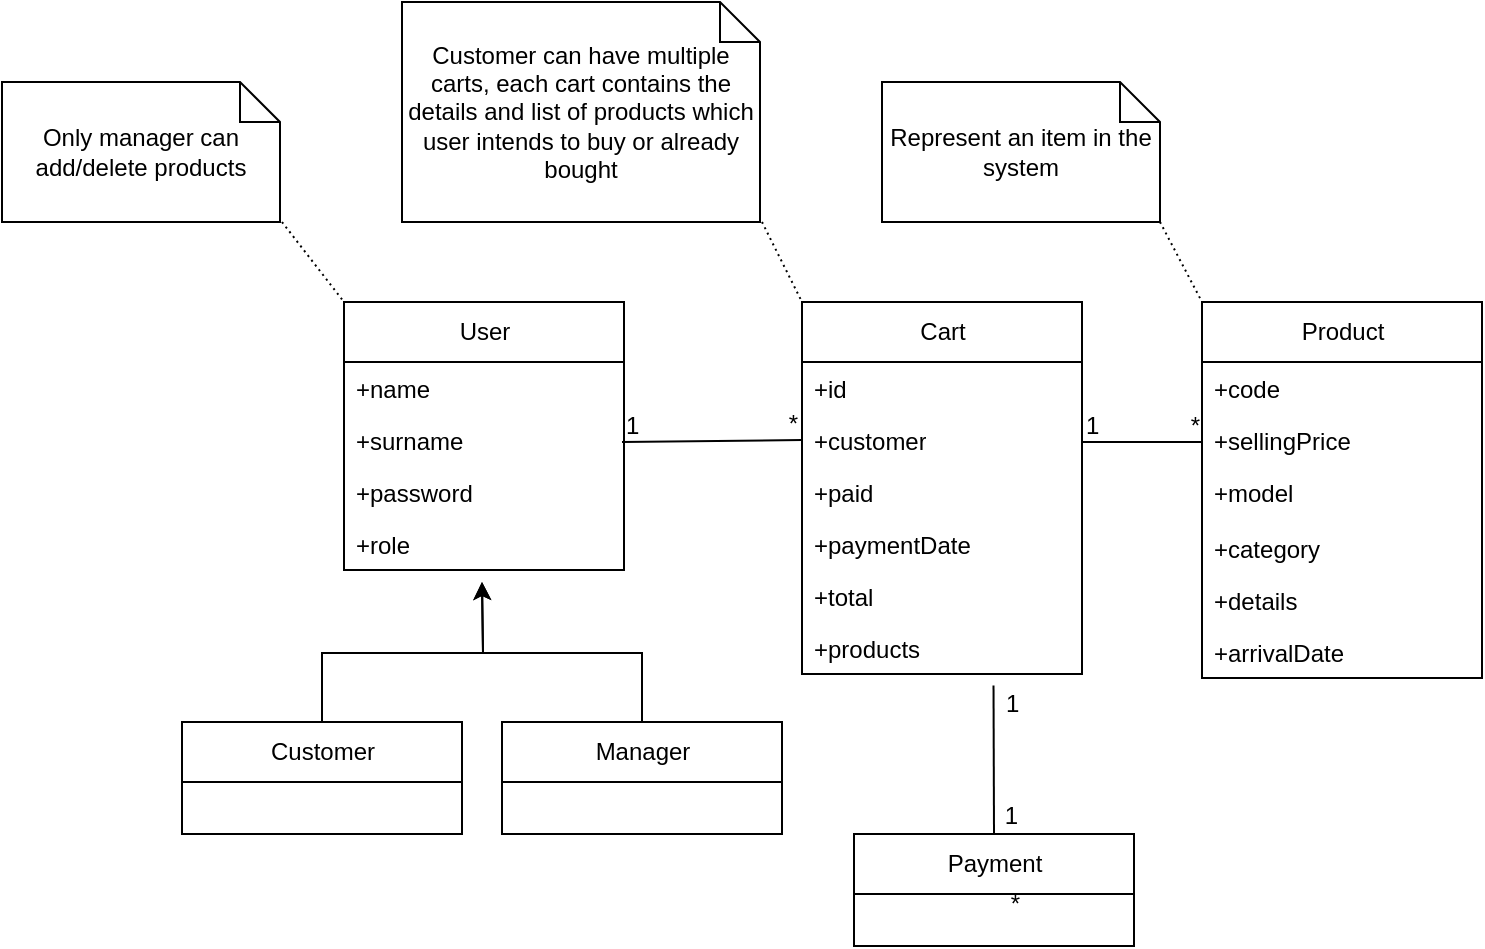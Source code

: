 <mxfile version="24.2.7" type="device">
  <diagram name="Page-1" id="sScCAlNBUdCnbL7YjxBB">
    <mxGraphModel dx="1949" dy="1755" grid="1" gridSize="10" guides="1" tooltips="1" connect="1" arrows="1" fold="1" page="1" pageScale="1" pageWidth="827" pageHeight="1169" math="0" shadow="0">
      <root>
        <mxCell id="0" />
        <mxCell id="1" parent="0" />
        <mxCell id="dbdY2oD0q3TGfeCtNdl1-1" value="User" style="swimlane;fontStyle=0;childLayout=stackLayout;horizontal=1;startSize=30;fillColor=none;horizontalStack=0;resizeParent=1;resizeParentMax=0;resizeLast=0;collapsible=1;marginBottom=0;html=1;" vertex="1" parent="1">
          <mxGeometry x="131" y="130" width="140" height="134" as="geometry" />
        </mxCell>
        <mxCell id="dbdY2oD0q3TGfeCtNdl1-71" value="+name" style="text;strokeColor=none;fillColor=none;align=left;verticalAlign=top;spacingLeft=4;spacingRight=4;overflow=hidden;rotatable=0;points=[[0,0.5],[1,0.5]];portConstraint=eastwest;whiteSpace=wrap;html=1;" vertex="1" parent="dbdY2oD0q3TGfeCtNdl1-1">
          <mxGeometry y="30" width="140" height="26" as="geometry" />
        </mxCell>
        <mxCell id="dbdY2oD0q3TGfeCtNdl1-72" value="+surname" style="text;strokeColor=none;fillColor=none;align=left;verticalAlign=top;spacingLeft=4;spacingRight=4;overflow=hidden;rotatable=0;points=[[0,0.5],[1,0.5]];portConstraint=eastwest;whiteSpace=wrap;html=1;" vertex="1" parent="dbdY2oD0q3TGfeCtNdl1-1">
          <mxGeometry y="56" width="140" height="26" as="geometry" />
        </mxCell>
        <mxCell id="dbdY2oD0q3TGfeCtNdl1-3" value="+password" style="text;strokeColor=none;fillColor=none;align=left;verticalAlign=top;spacingLeft=4;spacingRight=4;overflow=hidden;rotatable=0;points=[[0,0.5],[1,0.5]];portConstraint=eastwest;whiteSpace=wrap;html=1;" vertex="1" parent="dbdY2oD0q3TGfeCtNdl1-1">
          <mxGeometry y="82" width="140" height="26" as="geometry" />
        </mxCell>
        <mxCell id="dbdY2oD0q3TGfeCtNdl1-2" value="+role" style="text;strokeColor=none;fillColor=none;align=left;verticalAlign=top;spacingLeft=4;spacingRight=4;overflow=hidden;rotatable=0;points=[[0,0.5],[1,0.5]];portConstraint=eastwest;whiteSpace=wrap;html=1;" vertex="1" parent="dbdY2oD0q3TGfeCtNdl1-1">
          <mxGeometry y="108" width="140" height="26" as="geometry" />
        </mxCell>
        <mxCell id="dbdY2oD0q3TGfeCtNdl1-99" style="edgeStyle=orthogonalEdgeStyle;rounded=0;orthogonalLoop=1;jettySize=auto;html=1;exitX=0.5;exitY=0;exitDx=0;exitDy=0;" edge="1" parent="1" source="dbdY2oD0q3TGfeCtNdl1-5">
          <mxGeometry relative="1" as="geometry">
            <mxPoint x="200" y="270" as="targetPoint" />
          </mxGeometry>
        </mxCell>
        <mxCell id="dbdY2oD0q3TGfeCtNdl1-5" value="Customer" style="swimlane;fontStyle=0;childLayout=stackLayout;horizontal=1;startSize=30;fillColor=none;horizontalStack=0;resizeParent=1;resizeParentMax=0;resizeLast=0;collapsible=1;marginBottom=0;html=1;" vertex="1" parent="1">
          <mxGeometry x="50" y="340" width="140" height="56" as="geometry" />
        </mxCell>
        <mxCell id="dbdY2oD0q3TGfeCtNdl1-98" style="edgeStyle=orthogonalEdgeStyle;rounded=0;orthogonalLoop=1;jettySize=auto;html=1;exitX=0.5;exitY=0;exitDx=0;exitDy=0;" edge="1" parent="1" source="dbdY2oD0q3TGfeCtNdl1-73">
          <mxGeometry relative="1" as="geometry">
            <mxPoint x="200" y="270" as="targetPoint" />
          </mxGeometry>
        </mxCell>
        <mxCell id="dbdY2oD0q3TGfeCtNdl1-73" value="Manager" style="swimlane;fontStyle=0;childLayout=stackLayout;horizontal=1;startSize=30;fillColor=none;horizontalStack=0;resizeParent=1;resizeParentMax=0;resizeLast=0;collapsible=1;marginBottom=0;html=1;" vertex="1" parent="1">
          <mxGeometry x="210" y="340" width="140" height="56" as="geometry" />
        </mxCell>
        <mxCell id="dbdY2oD0q3TGfeCtNdl1-74" value="Cart" style="swimlane;fontStyle=0;childLayout=stackLayout;horizontal=1;startSize=30;fillColor=none;horizontalStack=0;resizeParent=1;resizeParentMax=0;resizeLast=0;collapsible=1;marginBottom=0;html=1;" vertex="1" parent="1">
          <mxGeometry x="360" y="130" width="140" height="186" as="geometry" />
        </mxCell>
        <mxCell id="dbdY2oD0q3TGfeCtNdl1-92" value="+id" style="text;strokeColor=none;fillColor=none;align=left;verticalAlign=top;spacingLeft=4;spacingRight=4;overflow=hidden;rotatable=0;points=[[0,0.5],[1,0.5]];portConstraint=eastwest;whiteSpace=wrap;html=1;" vertex="1" parent="dbdY2oD0q3TGfeCtNdl1-74">
          <mxGeometry y="30" width="140" height="26" as="geometry" />
        </mxCell>
        <mxCell id="dbdY2oD0q3TGfeCtNdl1-93" value="+customer" style="text;strokeColor=none;fillColor=none;align=left;verticalAlign=top;spacingLeft=4;spacingRight=4;overflow=hidden;rotatable=0;points=[[0,0.5],[1,0.5]];portConstraint=eastwest;whiteSpace=wrap;html=1;" vertex="1" parent="dbdY2oD0q3TGfeCtNdl1-74">
          <mxGeometry y="56" width="140" height="26" as="geometry" />
        </mxCell>
        <mxCell id="dbdY2oD0q3TGfeCtNdl1-94" value="+paid" style="text;strokeColor=none;fillColor=none;align=left;verticalAlign=top;spacingLeft=4;spacingRight=4;overflow=hidden;rotatable=0;points=[[0,0.5],[1,0.5]];portConstraint=eastwest;whiteSpace=wrap;html=1;" vertex="1" parent="dbdY2oD0q3TGfeCtNdl1-74">
          <mxGeometry y="82" width="140" height="26" as="geometry" />
        </mxCell>
        <mxCell id="dbdY2oD0q3TGfeCtNdl1-95" value="+paymentDate" style="text;strokeColor=none;fillColor=none;align=left;verticalAlign=top;spacingLeft=4;spacingRight=4;overflow=hidden;rotatable=0;points=[[0,0.5],[1,0.5]];portConstraint=eastwest;whiteSpace=wrap;html=1;" vertex="1" parent="dbdY2oD0q3TGfeCtNdl1-74">
          <mxGeometry y="108" width="140" height="26" as="geometry" />
        </mxCell>
        <mxCell id="dbdY2oD0q3TGfeCtNdl1-96" value="+total" style="text;strokeColor=none;fillColor=none;align=left;verticalAlign=top;spacingLeft=4;spacingRight=4;overflow=hidden;rotatable=0;points=[[0,0.5],[1,0.5]];portConstraint=eastwest;whiteSpace=wrap;html=1;" vertex="1" parent="dbdY2oD0q3TGfeCtNdl1-74">
          <mxGeometry y="134" width="140" height="26" as="geometry" />
        </mxCell>
        <mxCell id="dbdY2oD0q3TGfeCtNdl1-97" value="+products" style="text;strokeColor=none;fillColor=none;align=left;verticalAlign=top;spacingLeft=4;spacingRight=4;overflow=hidden;rotatable=0;points=[[0,0.5],[1,0.5]];portConstraint=eastwest;whiteSpace=wrap;html=1;" vertex="1" parent="dbdY2oD0q3TGfeCtNdl1-74">
          <mxGeometry y="160" width="140" height="26" as="geometry" />
        </mxCell>
        <mxCell id="dbdY2oD0q3TGfeCtNdl1-75" value="Product" style="swimlane;fontStyle=0;childLayout=stackLayout;horizontal=1;startSize=30;fillColor=none;horizontalStack=0;resizeParent=1;resizeParentMax=0;resizeLast=0;collapsible=1;marginBottom=0;html=1;" vertex="1" parent="1">
          <mxGeometry x="560" y="130" width="140" height="188" as="geometry" />
        </mxCell>
        <mxCell id="dbdY2oD0q3TGfeCtNdl1-76" value="+code" style="text;strokeColor=none;fillColor=none;align=left;verticalAlign=top;spacingLeft=4;spacingRight=4;overflow=hidden;rotatable=0;points=[[0,0.5],[1,0.5]];portConstraint=eastwest;whiteSpace=wrap;html=1;" vertex="1" parent="dbdY2oD0q3TGfeCtNdl1-75">
          <mxGeometry y="30" width="140" height="26" as="geometry" />
        </mxCell>
        <mxCell id="dbdY2oD0q3TGfeCtNdl1-77" value="+sellingPrice" style="text;strokeColor=none;fillColor=none;align=left;verticalAlign=top;spacingLeft=4;spacingRight=4;overflow=hidden;rotatable=0;points=[[0,0.5],[1,0.5]];portConstraint=eastwest;whiteSpace=wrap;html=1;" vertex="1" parent="dbdY2oD0q3TGfeCtNdl1-75">
          <mxGeometry y="56" width="140" height="26" as="geometry" />
        </mxCell>
        <mxCell id="dbdY2oD0q3TGfeCtNdl1-78" value="+model" style="text;strokeColor=none;fillColor=none;align=left;verticalAlign=top;spacingLeft=4;spacingRight=4;overflow=hidden;rotatable=0;points=[[0,0.5],[1,0.5]];portConstraint=eastwest;whiteSpace=wrap;html=1;" vertex="1" parent="dbdY2oD0q3TGfeCtNdl1-75">
          <mxGeometry y="82" width="140" height="28" as="geometry" />
        </mxCell>
        <mxCell id="dbdY2oD0q3TGfeCtNdl1-83" value="+category" style="text;strokeColor=none;fillColor=none;align=left;verticalAlign=top;spacingLeft=4;spacingRight=4;overflow=hidden;rotatable=0;points=[[0,0.5],[1,0.5]];portConstraint=eastwest;whiteSpace=wrap;html=1;" vertex="1" parent="dbdY2oD0q3TGfeCtNdl1-75">
          <mxGeometry y="110" width="140" height="26" as="geometry" />
        </mxCell>
        <mxCell id="dbdY2oD0q3TGfeCtNdl1-89" value="+details" style="text;strokeColor=none;fillColor=none;align=left;verticalAlign=top;spacingLeft=4;spacingRight=4;overflow=hidden;rotatable=0;points=[[0,0.5],[1,0.5]];portConstraint=eastwest;whiteSpace=wrap;html=1;" vertex="1" parent="dbdY2oD0q3TGfeCtNdl1-75">
          <mxGeometry y="136" width="140" height="26" as="geometry" />
        </mxCell>
        <mxCell id="dbdY2oD0q3TGfeCtNdl1-90" value="+arrivalDate" style="text;strokeColor=none;fillColor=none;align=left;verticalAlign=top;spacingLeft=4;spacingRight=4;overflow=hidden;rotatable=0;points=[[0,0.5],[1,0.5]];portConstraint=eastwest;whiteSpace=wrap;html=1;" vertex="1" parent="dbdY2oD0q3TGfeCtNdl1-75">
          <mxGeometry y="162" width="140" height="26" as="geometry" />
        </mxCell>
        <mxCell id="dbdY2oD0q3TGfeCtNdl1-102" value="" style="endArrow=none;html=1;rounded=0;entryX=0;entryY=0.5;entryDx=0;entryDy=0;" edge="1" parent="1" target="dbdY2oD0q3TGfeCtNdl1-93">
          <mxGeometry relative="1" as="geometry">
            <mxPoint x="270" y="200" as="sourcePoint" />
            <mxPoint x="430" y="200" as="targetPoint" />
          </mxGeometry>
        </mxCell>
        <mxCell id="dbdY2oD0q3TGfeCtNdl1-103" value="1" style="resizable=0;html=1;whiteSpace=wrap;align=left;verticalAlign=bottom;" connectable="0" vertex="1" parent="dbdY2oD0q3TGfeCtNdl1-102">
          <mxGeometry x="-1" relative="1" as="geometry" />
        </mxCell>
        <mxCell id="dbdY2oD0q3TGfeCtNdl1-104" value="*" style="resizable=0;html=1;whiteSpace=wrap;align=right;verticalAlign=bottom;" connectable="0" vertex="1" parent="dbdY2oD0q3TGfeCtNdl1-102">
          <mxGeometry x="1" relative="1" as="geometry" />
        </mxCell>
        <mxCell id="dbdY2oD0q3TGfeCtNdl1-105" value="" style="endArrow=none;html=1;rounded=0;" edge="1" parent="1">
          <mxGeometry relative="1" as="geometry">
            <mxPoint x="500" y="200" as="sourcePoint" />
            <mxPoint x="560" y="200" as="targetPoint" />
          </mxGeometry>
        </mxCell>
        <mxCell id="dbdY2oD0q3TGfeCtNdl1-106" value="1" style="resizable=0;html=1;whiteSpace=wrap;align=left;verticalAlign=bottom;" connectable="0" vertex="1" parent="dbdY2oD0q3TGfeCtNdl1-105">
          <mxGeometry x="-1" relative="1" as="geometry" />
        </mxCell>
        <mxCell id="dbdY2oD0q3TGfeCtNdl1-107" value="*" style="resizable=0;html=1;whiteSpace=wrap;align=right;verticalAlign=bottom;" connectable="0" vertex="1" parent="dbdY2oD0q3TGfeCtNdl1-105">
          <mxGeometry x="1" relative="1" as="geometry" />
        </mxCell>
        <mxCell id="dbdY2oD0q3TGfeCtNdl1-108" value="Only manager can add/delete products" style="shape=note;size=20;whiteSpace=wrap;html=1;" vertex="1" parent="1">
          <mxGeometry x="-40" y="20" width="139" height="70" as="geometry" />
        </mxCell>
        <mxCell id="dbdY2oD0q3TGfeCtNdl1-109" value="" style="endArrow=none;html=1;rounded=0;dashed=1;dashPattern=1 2;entryX=0;entryY=0;entryDx=0;entryDy=0;" edge="1" parent="1" target="dbdY2oD0q3TGfeCtNdl1-1">
          <mxGeometry relative="1" as="geometry">
            <mxPoint x="100" y="90" as="sourcePoint" />
            <mxPoint x="260" y="90" as="targetPoint" />
          </mxGeometry>
        </mxCell>
        <mxCell id="dbdY2oD0q3TGfeCtNdl1-111" value="Customer can have multiple carts, each cart contains the details and list of products which user intends to buy or already bought" style="shape=note;size=20;whiteSpace=wrap;html=1;" vertex="1" parent="1">
          <mxGeometry x="160" y="-20" width="179" height="110" as="geometry" />
        </mxCell>
        <mxCell id="dbdY2oD0q3TGfeCtNdl1-112" value="" style="endArrow=none;html=1;rounded=0;dashed=1;dashPattern=1 2;entryX=0;entryY=0;entryDx=0;entryDy=0;" edge="1" parent="1" target="dbdY2oD0q3TGfeCtNdl1-74">
          <mxGeometry relative="1" as="geometry">
            <mxPoint x="340" y="90" as="sourcePoint" />
            <mxPoint x="141" y="140" as="targetPoint" />
          </mxGeometry>
        </mxCell>
        <mxCell id="dbdY2oD0q3TGfeCtNdl1-113" value="Represent an item in the system" style="shape=note;size=20;whiteSpace=wrap;html=1;" vertex="1" parent="1">
          <mxGeometry x="400" y="20" width="139" height="70" as="geometry" />
        </mxCell>
        <mxCell id="dbdY2oD0q3TGfeCtNdl1-114" value="" style="endArrow=none;html=1;rounded=0;dashed=1;dashPattern=1 2;entryX=0;entryY=0;entryDx=0;entryDy=0;exitX=1;exitY=1;exitDx=0;exitDy=0;exitPerimeter=0;" edge="1" parent="1" source="dbdY2oD0q3TGfeCtNdl1-113" target="dbdY2oD0q3TGfeCtNdl1-75">
          <mxGeometry relative="1" as="geometry">
            <mxPoint x="350" y="100" as="sourcePoint" />
            <mxPoint x="370" y="140" as="targetPoint" />
          </mxGeometry>
        </mxCell>
        <mxCell id="dbdY2oD0q3TGfeCtNdl1-115" value="Payment" style="swimlane;fontStyle=0;childLayout=stackLayout;horizontal=1;startSize=30;fillColor=none;horizontalStack=0;resizeParent=1;resizeParentMax=0;resizeLast=0;collapsible=1;marginBottom=0;html=1;" vertex="1" parent="1">
          <mxGeometry x="386" y="396" width="140" height="56" as="geometry" />
        </mxCell>
        <mxCell id="dbdY2oD0q3TGfeCtNdl1-122" value="*" style="resizable=0;html=1;whiteSpace=wrap;align=right;verticalAlign=bottom;" connectable="0" vertex="1" parent="1">
          <mxGeometry x="470.004" y="439.0" as="geometry" />
        </mxCell>
        <mxCell id="dbdY2oD0q3TGfeCtNdl1-126" value="" style="endArrow=none;html=1;rounded=0;entryX=0.5;entryY=0;entryDx=0;entryDy=0;exitX=0.684;exitY=1.223;exitDx=0;exitDy=0;exitPerimeter=0;" edge="1" parent="1" source="dbdY2oD0q3TGfeCtNdl1-97" target="dbdY2oD0q3TGfeCtNdl1-115">
          <mxGeometry relative="1" as="geometry">
            <mxPoint x="424.5" y="340" as="sourcePoint" />
            <mxPoint x="514.5" y="339" as="targetPoint" />
          </mxGeometry>
        </mxCell>
        <mxCell id="dbdY2oD0q3TGfeCtNdl1-127" value="1" style="resizable=0;html=1;whiteSpace=wrap;align=left;verticalAlign=bottom;" connectable="0" vertex="1" parent="dbdY2oD0q3TGfeCtNdl1-126">
          <mxGeometry x="-1" relative="1" as="geometry">
            <mxPoint x="4" y="18" as="offset" />
          </mxGeometry>
        </mxCell>
        <mxCell id="dbdY2oD0q3TGfeCtNdl1-128" value="1" style="resizable=0;html=1;whiteSpace=wrap;align=right;verticalAlign=bottom;" connectable="0" vertex="1" parent="dbdY2oD0q3TGfeCtNdl1-126">
          <mxGeometry x="1" relative="1" as="geometry">
            <mxPoint x="14" as="offset" />
          </mxGeometry>
        </mxCell>
      </root>
    </mxGraphModel>
  </diagram>
</mxfile>

